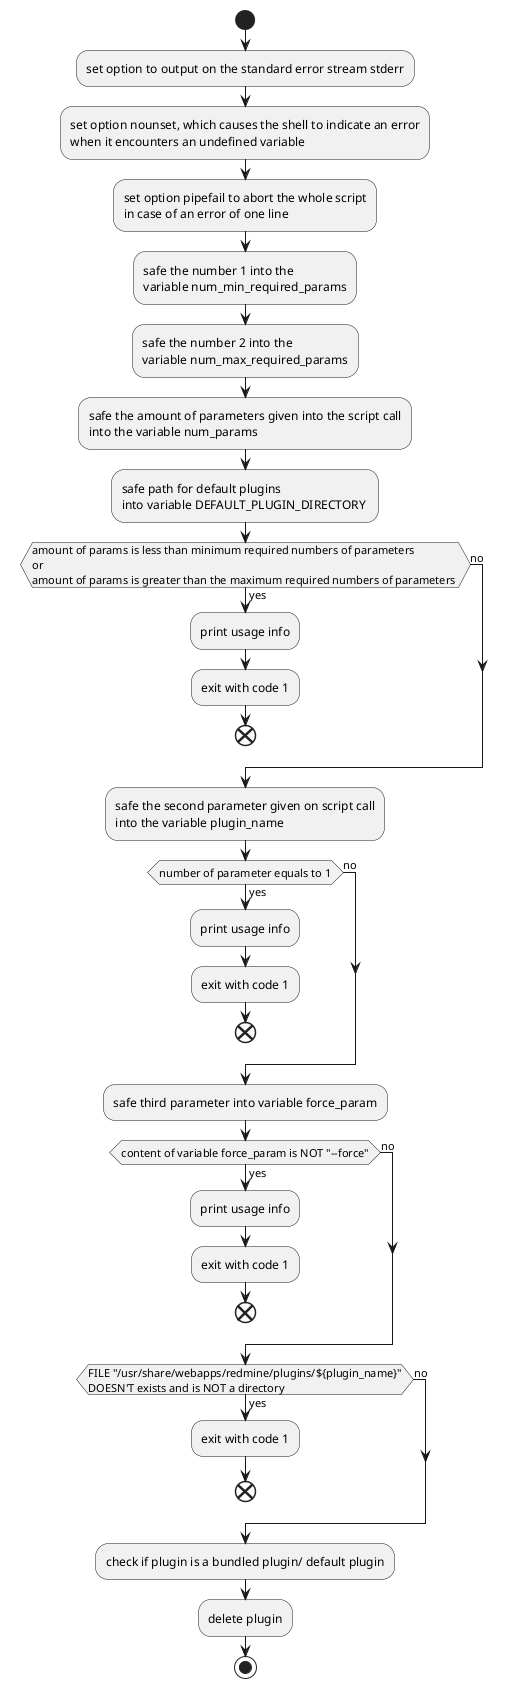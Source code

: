 @startuml

start
:set option to output on the standard error stream stderr;
:set option nounset, which causes the shell to indicate an error
when it encounters an undefined variable;
:set option pipefail to abort the whole script
in case of an error of one line;

:safe the number 1 into the
variable num_min_required_params;
:safe the number 2 into the
variable num_max_required_params;
:safe the amount of parameters given into the script call
into the variable num_params;

:safe path for default plugins
into variable DEFAULT_PLUGIN_DIRECTORY ;

if (amount of params is less than minimum required numbers of parameters
or
amount of params is greater than the maximum required numbers of parameters ) then (yes)
    :print usage info;
    :exit with code 1;
    end
    else (no)
endif

:safe the second parameter given on script call
into the variable plugin_name;

if (number of parameter equals to 1) then(yes)
    :print usage info;
    :exit with code 1;
    end
    else (no)
endif

:safe third parameter into variable force_param;

if (content of variable force_param is NOT "--force") then (yes)
    :print usage info;
    :exit with code 1;
    end
    else (no)
endif

if (FILE "/usr/share/webapps/redmine/plugins/${plugin_name}"
DOESN'T exists and is NOT a directory) then (yes)
    :exit with code 1;
    end
    else (no)
endif

:check if plugin is a bundled plugin/ default plugin;

:delete plugin;
stop

@enduml
